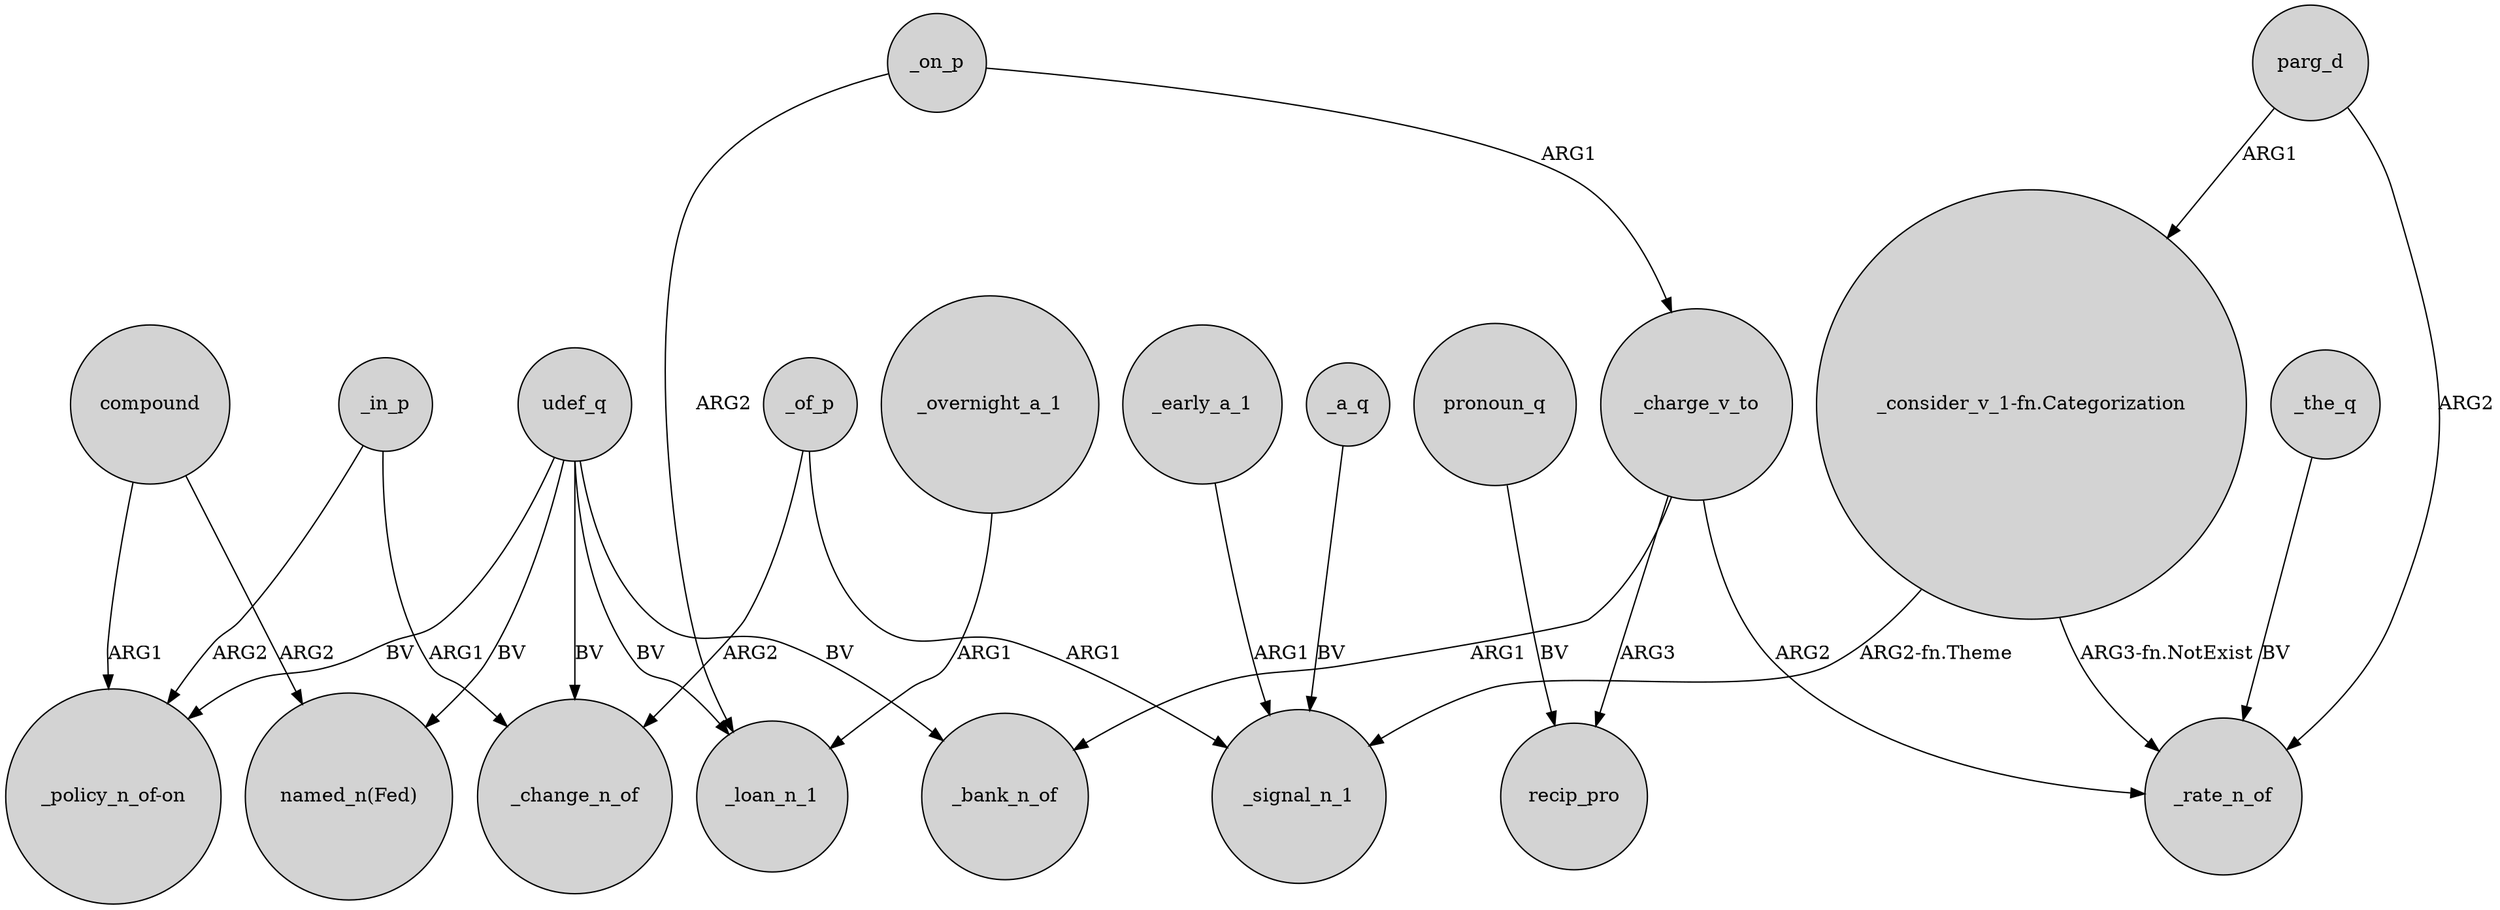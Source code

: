 digraph {
	node [shape=circle style=filled]
	_in_p -> "_policy_n_of-on" [label=ARG2]
	_on_p -> _loan_n_1 [label=ARG2]
	_a_q -> _signal_n_1 [label=BV]
	"_consider_v_1-fn.Categorization" -> _signal_n_1 [label="ARG2-fn.Theme"]
	_early_a_1 -> _signal_n_1 [label=ARG1]
	compound -> "named_n(Fed)" [label=ARG2]
	parg_d -> "_consider_v_1-fn.Categorization" [label=ARG1]
	_of_p -> _signal_n_1 [label=ARG1]
	_overnight_a_1 -> _loan_n_1 [label=ARG1]
	udef_q -> "_policy_n_of-on" [label=BV]
	_the_q -> _rate_n_of [label=BV]
	_in_p -> _change_n_of [label=ARG1]
	_on_p -> _charge_v_to [label=ARG1]
	udef_q -> _change_n_of [label=BV]
	pronoun_q -> recip_pro [label=BV]
	_charge_v_to -> _rate_n_of [label=ARG2]
	"_consider_v_1-fn.Categorization" -> _rate_n_of [label="ARG3-fn.NotExist"]
	compound -> "_policy_n_of-on" [label=ARG1]
	_charge_v_to -> recip_pro [label=ARG3]
	udef_q -> "named_n(Fed)" [label=BV]
	udef_q -> _bank_n_of [label=BV]
	parg_d -> _rate_n_of [label=ARG2]
	udef_q -> _loan_n_1 [label=BV]
	_of_p -> _change_n_of [label=ARG2]
	_charge_v_to -> _bank_n_of [label=ARG1]
}
